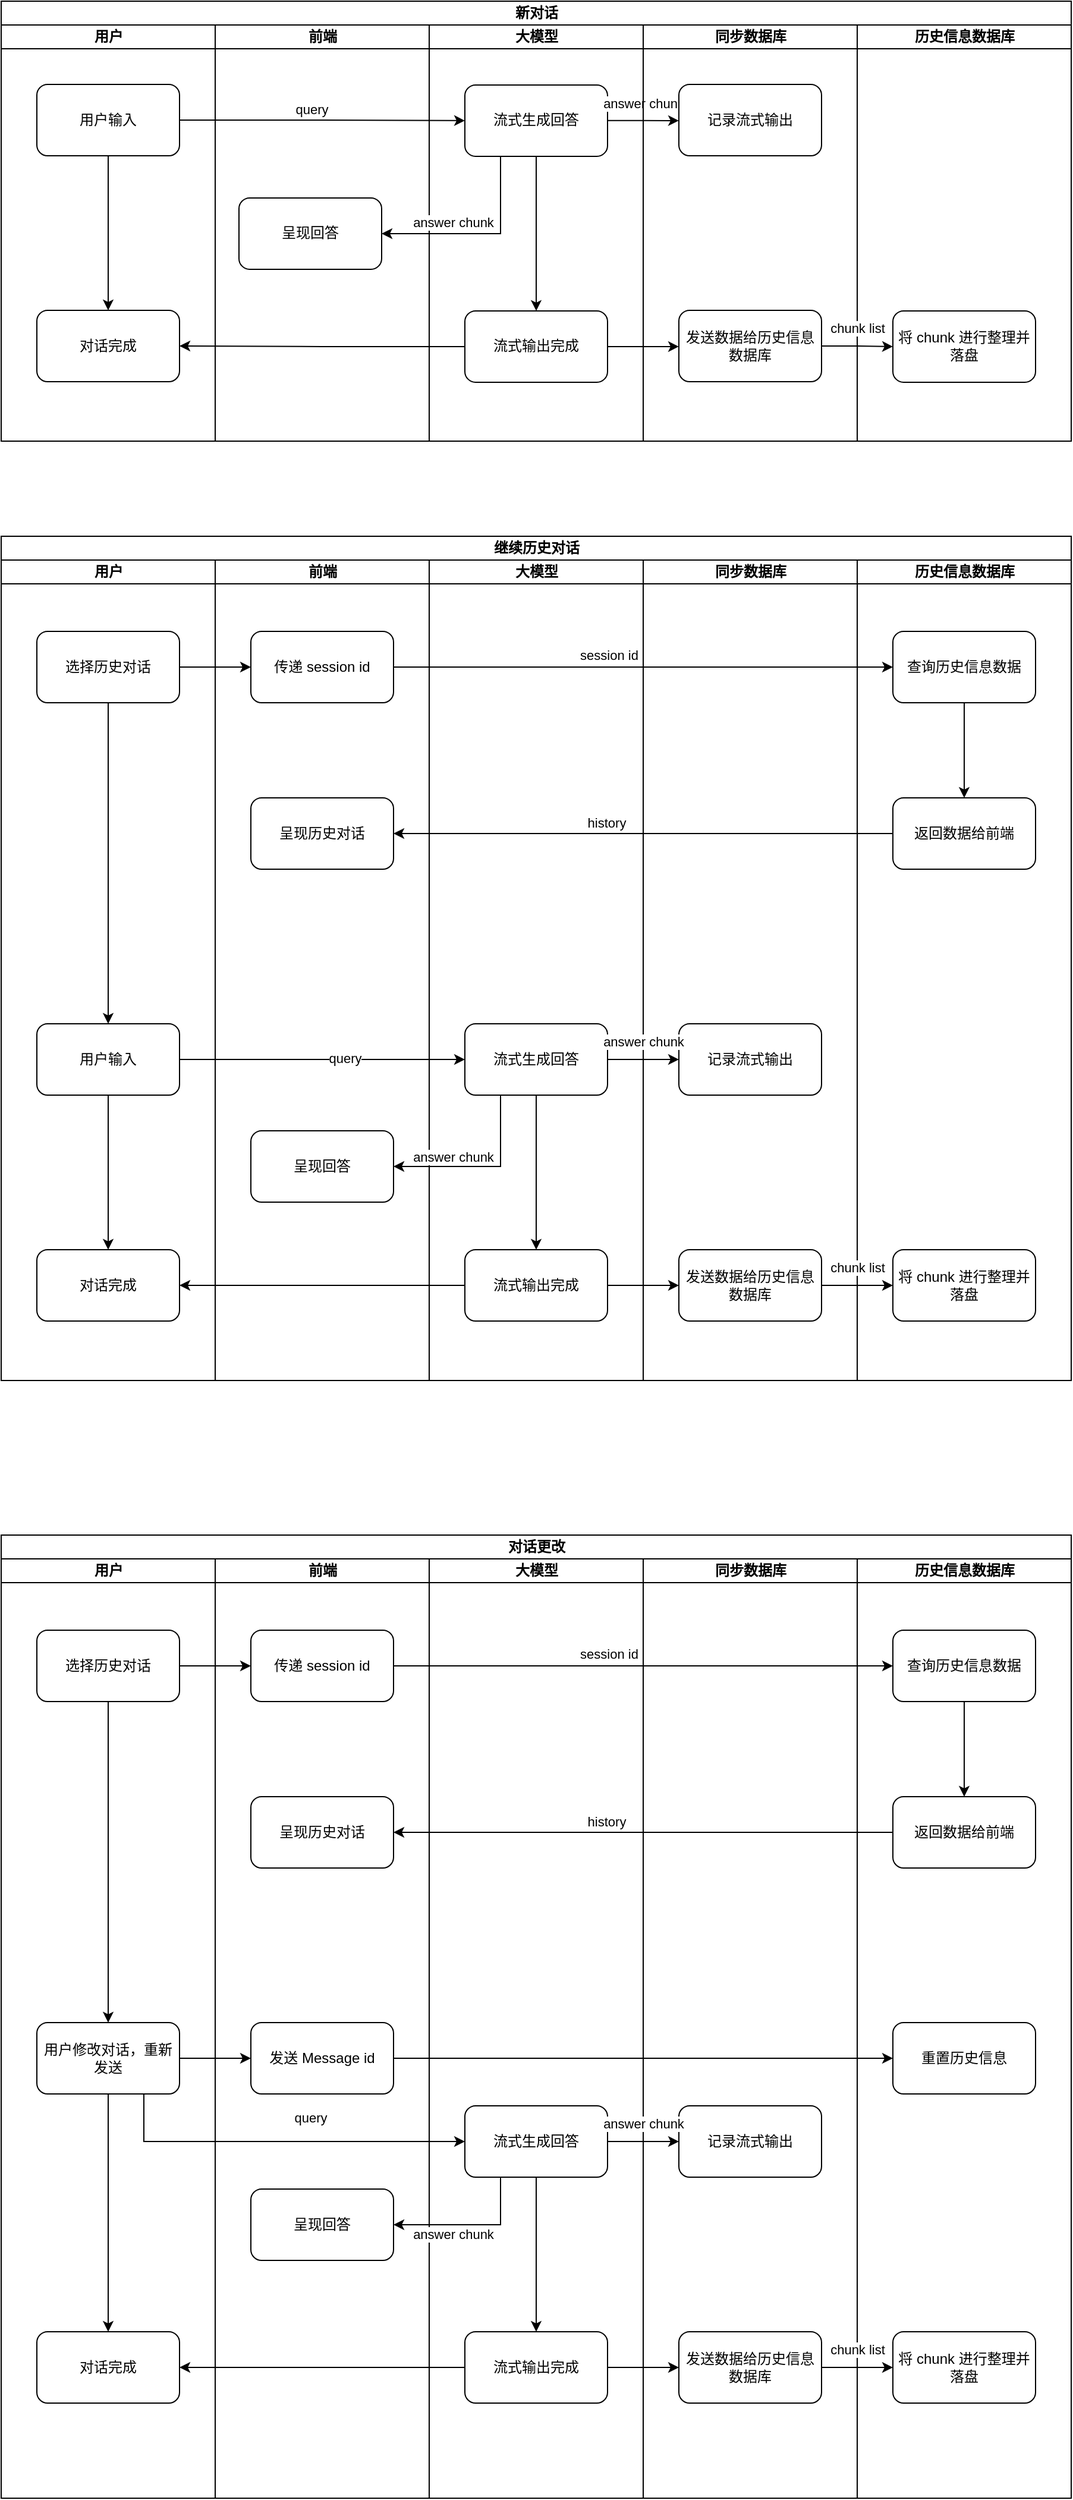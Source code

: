 <mxfile version="27.1.6">
  <diagram name="Page-1" id="74e2e168-ea6b-b213-b513-2b3c1d86103e">
    <mxGraphModel dx="1044" dy="727" grid="1" gridSize="10" guides="1" tooltips="1" connect="1" arrows="1" fold="1" page="1" pageScale="1" pageWidth="1100" pageHeight="850" background="none" math="0" shadow="0">
      <root>
        <mxCell id="0" />
        <mxCell id="1" parent="0" />
        <mxCell id="02RM_RIuxm8Lg2VoAUoX-32" value="继续历史对话" style="swimlane;childLayout=stackLayout;resizeParent=1;resizeParentMax=0;startSize=20;html=1;swimlaneFillColor=none;" vertex="1" parent="1">
          <mxGeometry x="80" y="530" width="900" height="710" as="geometry" />
        </mxCell>
        <mxCell id="02RM_RIuxm8Lg2VoAUoX-50" value="用户" style="swimlane;startSize=20;html=1;" vertex="1" parent="02RM_RIuxm8Lg2VoAUoX-32">
          <mxGeometry y="20" width="180" height="690" as="geometry" />
        </mxCell>
        <mxCell id="02RM_RIuxm8Lg2VoAUoX-51" value="" style="edgeStyle=orthogonalEdgeStyle;rounded=0;orthogonalLoop=1;jettySize=auto;html=1;" edge="1" parent="02RM_RIuxm8Lg2VoAUoX-50" source="02RM_RIuxm8Lg2VoAUoX-52" target="02RM_RIuxm8Lg2VoAUoX-53">
          <mxGeometry relative="1" as="geometry" />
        </mxCell>
        <mxCell id="02RM_RIuxm8Lg2VoAUoX-52" value="选择历史对话" style="rounded=1;whiteSpace=wrap;html=1;" vertex="1" parent="02RM_RIuxm8Lg2VoAUoX-50">
          <mxGeometry x="30.0" y="60" width="120" height="60" as="geometry" />
        </mxCell>
        <mxCell id="02RM_RIuxm8Lg2VoAUoX-74" style="edgeStyle=orthogonalEdgeStyle;rounded=0;orthogonalLoop=1;jettySize=auto;html=1;exitX=0.5;exitY=1;exitDx=0;exitDy=0;entryX=0.5;entryY=0;entryDx=0;entryDy=0;" edge="1" parent="02RM_RIuxm8Lg2VoAUoX-50" source="02RM_RIuxm8Lg2VoAUoX-53" target="02RM_RIuxm8Lg2VoAUoX-73">
          <mxGeometry relative="1" as="geometry" />
        </mxCell>
        <mxCell id="02RM_RIuxm8Lg2VoAUoX-53" value="用户输入" style="whiteSpace=wrap;html=1;rounded=1;" vertex="1" parent="02RM_RIuxm8Lg2VoAUoX-50">
          <mxGeometry x="30.0" y="390" width="120" height="60" as="geometry" />
        </mxCell>
        <mxCell id="02RM_RIuxm8Lg2VoAUoX-73" value="对话完成" style="rounded=1;whiteSpace=wrap;html=1;" vertex="1" parent="02RM_RIuxm8Lg2VoAUoX-50">
          <mxGeometry x="30" y="580" width="120" height="60" as="geometry" />
        </mxCell>
        <mxCell id="02RM_RIuxm8Lg2VoAUoX-55" value="前端" style="swimlane;startSize=20;html=1;" vertex="1" parent="02RM_RIuxm8Lg2VoAUoX-32">
          <mxGeometry x="180" y="20" width="180" height="690" as="geometry" />
        </mxCell>
        <mxCell id="02RM_RIuxm8Lg2VoAUoX-56" value="" style="edgeStyle=orthogonalEdgeStyle;rounded=0;orthogonalLoop=1;jettySize=auto;html=1;" edge="1" parent="02RM_RIuxm8Lg2VoAUoX-55" target="02RM_RIuxm8Lg2VoAUoX-58">
          <mxGeometry relative="1" as="geometry">
            <mxPoint x="90.0" y="400" as="sourcePoint" />
          </mxGeometry>
        </mxCell>
        <mxCell id="02RM_RIuxm8Lg2VoAUoX-59" value="传递 session id" style="whiteSpace=wrap;html=1;rounded=1;" vertex="1" parent="02RM_RIuxm8Lg2VoAUoX-55">
          <mxGeometry x="30.0" y="60" width="120" height="60" as="geometry" />
        </mxCell>
        <mxCell id="02RM_RIuxm8Lg2VoAUoX-66" value="呈现历史对话" style="rounded=1;whiteSpace=wrap;html=1;" vertex="1" parent="02RM_RIuxm8Lg2VoAUoX-55">
          <mxGeometry x="30" y="200" width="120" height="60" as="geometry" />
        </mxCell>
        <mxCell id="02RM_RIuxm8Lg2VoAUoX-70" value="呈现回答" style="rounded=1;whiteSpace=wrap;html=1;" vertex="1" parent="02RM_RIuxm8Lg2VoAUoX-55">
          <mxGeometry x="30" y="480" width="120" height="60" as="geometry" />
        </mxCell>
        <mxCell id="02RM_RIuxm8Lg2VoAUoX-33" value="大模型" style="swimlane;startSize=20;html=1;" vertex="1" parent="02RM_RIuxm8Lg2VoAUoX-32">
          <mxGeometry x="360" y="20" width="180" height="690" as="geometry" />
        </mxCell>
        <mxCell id="02RM_RIuxm8Lg2VoAUoX-34" value="" style="edgeStyle=orthogonalEdgeStyle;rounded=0;orthogonalLoop=1;jettySize=auto;html=1;" edge="1" parent="02RM_RIuxm8Lg2VoAUoX-33" source="02RM_RIuxm8Lg2VoAUoX-35" target="02RM_RIuxm8Lg2VoAUoX-36">
          <mxGeometry relative="1" as="geometry" />
        </mxCell>
        <mxCell id="02RM_RIuxm8Lg2VoAUoX-35" value="流式生成回答" style="rounded=1;whiteSpace=wrap;html=1;" vertex="1" parent="02RM_RIuxm8Lg2VoAUoX-33">
          <mxGeometry x="30" y="390" width="120" height="60" as="geometry" />
        </mxCell>
        <mxCell id="02RM_RIuxm8Lg2VoAUoX-72" style="edgeStyle=orthogonalEdgeStyle;rounded=0;orthogonalLoop=1;jettySize=auto;html=1;exitX=0;exitY=0.5;exitDx=0;exitDy=0;" edge="1" parent="02RM_RIuxm8Lg2VoAUoX-33" source="02RM_RIuxm8Lg2VoAUoX-36">
          <mxGeometry relative="1" as="geometry">
            <mxPoint x="-210" y="610" as="targetPoint" />
          </mxGeometry>
        </mxCell>
        <mxCell id="02RM_RIuxm8Lg2VoAUoX-36" value="流式输出完成" style="whiteSpace=wrap;html=1;rounded=1;" vertex="1" parent="02RM_RIuxm8Lg2VoAUoX-33">
          <mxGeometry x="30" y="580" width="120" height="60" as="geometry" />
        </mxCell>
        <mxCell id="02RM_RIuxm8Lg2VoAUoX-37" value="同步数据库" style="swimlane;startSize=20;html=1;strokeColor=default;align=center;verticalAlign=middle;fontFamily=Helvetica;fontSize=12;fontColor=default;fontStyle=1;fillColor=default;" vertex="1" parent="02RM_RIuxm8Lg2VoAUoX-32">
          <mxGeometry x="540" y="20" width="180" height="690" as="geometry" />
        </mxCell>
        <mxCell id="02RM_RIuxm8Lg2VoAUoX-38" value="&lt;span style=&quot;font-weight: 400;&quot;&gt;记录流式输出&lt;/span&gt;" style="whiteSpace=wrap;html=1;rounded=1;strokeColor=default;align=center;verticalAlign=middle;fontFamily=Helvetica;fontSize=12;fontColor=default;fontStyle=1;fillColor=default;" vertex="1" parent="02RM_RIuxm8Lg2VoAUoX-37">
          <mxGeometry x="30" y="390" width="120" height="60" as="geometry" />
        </mxCell>
        <mxCell id="02RM_RIuxm8Lg2VoAUoX-39" value="发送数据给历史信息数据库" style="whiteSpace=wrap;html=1;rounded=1;" vertex="1" parent="02RM_RIuxm8Lg2VoAUoX-37">
          <mxGeometry x="30.0" y="580" width="120" height="60" as="geometry" />
        </mxCell>
        <mxCell id="02RM_RIuxm8Lg2VoAUoX-40" value="历史信息数据库" style="swimlane;startSize=20;html=1;strokeColor=default;align=center;verticalAlign=middle;fontFamily=Helvetica;fontSize=12;fontColor=default;fontStyle=1;fillColor=default;" vertex="1" parent="02RM_RIuxm8Lg2VoAUoX-32">
          <mxGeometry x="720" y="20" width="180" height="690" as="geometry" />
        </mxCell>
        <mxCell id="02RM_RIuxm8Lg2VoAUoX-41" value="将 chunk 进行整理并落盘" style="whiteSpace=wrap;html=1;rounded=1;" vertex="1" parent="02RM_RIuxm8Lg2VoAUoX-40">
          <mxGeometry x="30.0" y="580" width="120" height="60" as="geometry" />
        </mxCell>
        <mxCell id="02RM_RIuxm8Lg2VoAUoX-64" value="" style="edgeStyle=orthogonalEdgeStyle;rounded=0;orthogonalLoop=1;jettySize=auto;html=1;" edge="1" parent="02RM_RIuxm8Lg2VoAUoX-40" source="02RM_RIuxm8Lg2VoAUoX-61" target="02RM_RIuxm8Lg2VoAUoX-63">
          <mxGeometry relative="1" as="geometry" />
        </mxCell>
        <mxCell id="02RM_RIuxm8Lg2VoAUoX-61" value="查询历史信息数据" style="whiteSpace=wrap;html=1;rounded=1;" vertex="1" parent="02RM_RIuxm8Lg2VoAUoX-40">
          <mxGeometry x="30" y="60" width="120" height="60" as="geometry" />
        </mxCell>
        <mxCell id="02RM_RIuxm8Lg2VoAUoX-65" style="edgeStyle=orthogonalEdgeStyle;rounded=0;orthogonalLoop=1;jettySize=auto;html=1;" edge="1" parent="02RM_RIuxm8Lg2VoAUoX-40" source="02RM_RIuxm8Lg2VoAUoX-63">
          <mxGeometry relative="1" as="geometry">
            <mxPoint x="-390" y="230" as="targetPoint" />
          </mxGeometry>
        </mxCell>
        <mxCell id="02RM_RIuxm8Lg2VoAUoX-113" value="history" style="edgeLabel;html=1;align=center;verticalAlign=middle;resizable=0;points=[];" vertex="1" connectable="0" parent="02RM_RIuxm8Lg2VoAUoX-65">
          <mxGeometry x="0.15" y="-3" relative="1" as="geometry">
            <mxPoint y="-7" as="offset" />
          </mxGeometry>
        </mxCell>
        <mxCell id="02RM_RIuxm8Lg2VoAUoX-63" value="返回数据给前端" style="whiteSpace=wrap;html=1;rounded=1;" vertex="1" parent="02RM_RIuxm8Lg2VoAUoX-40">
          <mxGeometry x="30" y="200" width="120" height="60" as="geometry" />
        </mxCell>
        <mxCell id="02RM_RIuxm8Lg2VoAUoX-42" value="" style="edgeStyle=orthogonalEdgeStyle;rounded=0;orthogonalLoop=1;jettySize=auto;html=1;" edge="1" parent="02RM_RIuxm8Lg2VoAUoX-32" source="02RM_RIuxm8Lg2VoAUoX-35" target="02RM_RIuxm8Lg2VoAUoX-38">
          <mxGeometry relative="1" as="geometry" />
        </mxCell>
        <mxCell id="02RM_RIuxm8Lg2VoAUoX-43" value="answer chunk" style="edgeLabel;html=1;align=center;verticalAlign=middle;resizable=0;points=[];" vertex="1" connectable="0" parent="02RM_RIuxm8Lg2VoAUoX-42">
          <mxGeometry x="-0.233" y="-2" relative="1" as="geometry">
            <mxPoint x="7" y="-17" as="offset" />
          </mxGeometry>
        </mxCell>
        <mxCell id="02RM_RIuxm8Lg2VoAUoX-44" value="" style="edgeStyle=orthogonalEdgeStyle;rounded=0;orthogonalLoop=1;jettySize=auto;html=1;" edge="1" parent="02RM_RIuxm8Lg2VoAUoX-32" source="02RM_RIuxm8Lg2VoAUoX-36" target="02RM_RIuxm8Lg2VoAUoX-39">
          <mxGeometry relative="1" as="geometry" />
        </mxCell>
        <mxCell id="02RM_RIuxm8Lg2VoAUoX-45" value="" style="edgeStyle=orthogonalEdgeStyle;rounded=0;orthogonalLoop=1;jettySize=auto;html=1;" edge="1" parent="02RM_RIuxm8Lg2VoAUoX-32" source="02RM_RIuxm8Lg2VoAUoX-39" target="02RM_RIuxm8Lg2VoAUoX-41">
          <mxGeometry relative="1" as="geometry" />
        </mxCell>
        <mxCell id="02RM_RIuxm8Lg2VoAUoX-46" value="chunk list" style="edgeLabel;html=1;align=center;verticalAlign=middle;resizable=0;points=[];" vertex="1" connectable="0" parent="02RM_RIuxm8Lg2VoAUoX-45">
          <mxGeometry x="-0.4" relative="1" as="geometry">
            <mxPoint x="12" y="-15" as="offset" />
          </mxGeometry>
        </mxCell>
        <mxCell id="02RM_RIuxm8Lg2VoAUoX-60" value="" style="edgeStyle=orthogonalEdgeStyle;rounded=0;orthogonalLoop=1;jettySize=auto;html=1;" edge="1" parent="02RM_RIuxm8Lg2VoAUoX-32" source="02RM_RIuxm8Lg2VoAUoX-52" target="02RM_RIuxm8Lg2VoAUoX-59">
          <mxGeometry relative="1" as="geometry" />
        </mxCell>
        <mxCell id="02RM_RIuxm8Lg2VoAUoX-62" value="" style="edgeStyle=orthogonalEdgeStyle;rounded=0;orthogonalLoop=1;jettySize=auto;html=1;" edge="1" parent="02RM_RIuxm8Lg2VoAUoX-32" source="02RM_RIuxm8Lg2VoAUoX-59" target="02RM_RIuxm8Lg2VoAUoX-61">
          <mxGeometry relative="1" as="geometry" />
        </mxCell>
        <mxCell id="02RM_RIuxm8Lg2VoAUoX-112" value="session id" style="edgeLabel;html=1;align=center;verticalAlign=middle;resizable=0;points=[];" vertex="1" connectable="0" parent="02RM_RIuxm8Lg2VoAUoX-62">
          <mxGeometry x="0.073" y="-3" relative="1" as="geometry">
            <mxPoint x="-45" y="-13" as="offset" />
          </mxGeometry>
        </mxCell>
        <mxCell id="02RM_RIuxm8Lg2VoAUoX-67" style="edgeStyle=orthogonalEdgeStyle;rounded=0;orthogonalLoop=1;jettySize=auto;html=1;exitX=1;exitY=0.5;exitDx=0;exitDy=0;entryX=0;entryY=0.5;entryDx=0;entryDy=0;" edge="1" parent="02RM_RIuxm8Lg2VoAUoX-32" source="02RM_RIuxm8Lg2VoAUoX-53" target="02RM_RIuxm8Lg2VoAUoX-35">
          <mxGeometry relative="1" as="geometry" />
        </mxCell>
        <mxCell id="02RM_RIuxm8Lg2VoAUoX-68" value="query" style="edgeLabel;html=1;align=center;verticalAlign=middle;resizable=0;points=[];" vertex="1" connectable="0" parent="02RM_RIuxm8Lg2VoAUoX-67">
          <mxGeometry x="0.154" y="1" relative="1" as="geometry">
            <mxPoint as="offset" />
          </mxGeometry>
        </mxCell>
        <mxCell id="02RM_RIuxm8Lg2VoAUoX-69" style="edgeStyle=orthogonalEdgeStyle;rounded=0;orthogonalLoop=1;jettySize=auto;html=1;exitX=0.25;exitY=1;exitDx=0;exitDy=0;entryX=1;entryY=0.5;entryDx=0;entryDy=0;" edge="1" parent="02RM_RIuxm8Lg2VoAUoX-32" source="02RM_RIuxm8Lg2VoAUoX-35" target="02RM_RIuxm8Lg2VoAUoX-70">
          <mxGeometry relative="1" as="geometry">
            <mxPoint x="260" y="510" as="targetPoint" />
          </mxGeometry>
        </mxCell>
        <mxCell id="02RM_RIuxm8Lg2VoAUoX-71" value="answer chunk" style="edgeLabel;html=1;align=center;verticalAlign=middle;resizable=0;points=[];" vertex="1" connectable="0" parent="02RM_RIuxm8Lg2VoAUoX-69">
          <mxGeometry x="-0.586" relative="1" as="geometry">
            <mxPoint x="-40" y="21" as="offset" />
          </mxGeometry>
        </mxCell>
        <mxCell id="02RM_RIuxm8Lg2VoAUoX-75" value="新对话" style="swimlane;childLayout=stackLayout;resizeParent=1;resizeParentMax=0;startSize=20;html=1;swimlaneFillColor=none;" vertex="1" parent="1">
          <mxGeometry x="80" y="80" width="900" height="370" as="geometry" />
        </mxCell>
        <mxCell id="02RM_RIuxm8Lg2VoAUoX-76" value="用户" style="swimlane;startSize=20;html=1;" vertex="1" parent="02RM_RIuxm8Lg2VoAUoX-75">
          <mxGeometry y="20" width="180" height="350" as="geometry" />
        </mxCell>
        <mxCell id="02RM_RIuxm8Lg2VoAUoX-79" style="edgeStyle=orthogonalEdgeStyle;rounded=0;orthogonalLoop=1;jettySize=auto;html=1;exitX=0.5;exitY=1;exitDx=0;exitDy=0;entryX=0.5;entryY=0;entryDx=0;entryDy=0;" edge="1" parent="02RM_RIuxm8Lg2VoAUoX-76" source="02RM_RIuxm8Lg2VoAUoX-80" target="02RM_RIuxm8Lg2VoAUoX-81">
          <mxGeometry relative="1" as="geometry" />
        </mxCell>
        <mxCell id="02RM_RIuxm8Lg2VoAUoX-80" value="用户输入" style="whiteSpace=wrap;html=1;rounded=1;" vertex="1" parent="02RM_RIuxm8Lg2VoAUoX-76">
          <mxGeometry x="30.0" y="50" width="120" height="60" as="geometry" />
        </mxCell>
        <mxCell id="02RM_RIuxm8Lg2VoAUoX-81" value="对话完成" style="rounded=1;whiteSpace=wrap;html=1;" vertex="1" parent="02RM_RIuxm8Lg2VoAUoX-76">
          <mxGeometry x="30" y="240" width="120" height="60" as="geometry" />
        </mxCell>
        <mxCell id="02RM_RIuxm8Lg2VoAUoX-82" value="前端" style="swimlane;startSize=20;html=1;" vertex="1" parent="02RM_RIuxm8Lg2VoAUoX-75">
          <mxGeometry x="180" y="20" width="180" height="350" as="geometry" />
        </mxCell>
        <mxCell id="02RM_RIuxm8Lg2VoAUoX-83" value="" style="edgeStyle=orthogonalEdgeStyle;rounded=0;orthogonalLoop=1;jettySize=auto;html=1;" edge="1" parent="02RM_RIuxm8Lg2VoAUoX-82">
          <mxGeometry relative="1" as="geometry">
            <mxPoint x="90.0" y="400" as="sourcePoint" />
          </mxGeometry>
        </mxCell>
        <mxCell id="02RM_RIuxm8Lg2VoAUoX-86" value="呈现回答" style="rounded=1;whiteSpace=wrap;html=1;" vertex="1" parent="02RM_RIuxm8Lg2VoAUoX-82">
          <mxGeometry x="20" y="145.45" width="120" height="60" as="geometry" />
        </mxCell>
        <mxCell id="02RM_RIuxm8Lg2VoAUoX-87" value="大模型" style="swimlane;startSize=20;html=1;" vertex="1" parent="02RM_RIuxm8Lg2VoAUoX-75">
          <mxGeometry x="360" y="20" width="180" height="350" as="geometry" />
        </mxCell>
        <mxCell id="02RM_RIuxm8Lg2VoAUoX-88" value="" style="edgeStyle=orthogonalEdgeStyle;rounded=0;orthogonalLoop=1;jettySize=auto;html=1;" edge="1" parent="02RM_RIuxm8Lg2VoAUoX-87" source="02RM_RIuxm8Lg2VoAUoX-89" target="02RM_RIuxm8Lg2VoAUoX-91">
          <mxGeometry relative="1" as="geometry" />
        </mxCell>
        <mxCell id="02RM_RIuxm8Lg2VoAUoX-89" value="流式生成回答" style="rounded=1;whiteSpace=wrap;html=1;" vertex="1" parent="02RM_RIuxm8Lg2VoAUoX-87">
          <mxGeometry x="30" y="50.45" width="120" height="60" as="geometry" />
        </mxCell>
        <mxCell id="02RM_RIuxm8Lg2VoAUoX-91" value="流式输出完成" style="whiteSpace=wrap;html=1;rounded=1;" vertex="1" parent="02RM_RIuxm8Lg2VoAUoX-87">
          <mxGeometry x="30" y="240.45" width="120" height="60" as="geometry" />
        </mxCell>
        <mxCell id="02RM_RIuxm8Lg2VoAUoX-101" value="" style="edgeStyle=orthogonalEdgeStyle;rounded=0;orthogonalLoop=1;jettySize=auto;html=1;" edge="1" parent="02RM_RIuxm8Lg2VoAUoX-87" source="02RM_RIuxm8Lg2VoAUoX-89">
          <mxGeometry relative="1" as="geometry">
            <mxPoint x="210" y="80.45" as="targetPoint" />
          </mxGeometry>
        </mxCell>
        <mxCell id="02RM_RIuxm8Lg2VoAUoX-102" value="answer chunk" style="edgeLabel;html=1;align=center;verticalAlign=middle;resizable=0;points=[];" vertex="1" connectable="0" parent="02RM_RIuxm8Lg2VoAUoX-101">
          <mxGeometry x="-0.233" y="-2" relative="1" as="geometry">
            <mxPoint x="7" y="-17" as="offset" />
          </mxGeometry>
        </mxCell>
        <mxCell id="02RM_RIuxm8Lg2VoAUoX-103" value="" style="edgeStyle=orthogonalEdgeStyle;rounded=0;orthogonalLoop=1;jettySize=auto;html=1;" edge="1" parent="02RM_RIuxm8Lg2VoAUoX-87" source="02RM_RIuxm8Lg2VoAUoX-91">
          <mxGeometry relative="1" as="geometry">
            <mxPoint x="210.0" y="270.45" as="targetPoint" />
          </mxGeometry>
        </mxCell>
        <mxCell id="02RM_RIuxm8Lg2VoAUoX-92" value="同步数据库" style="swimlane;startSize=20;html=1;strokeColor=default;align=center;verticalAlign=middle;fontFamily=Helvetica;fontSize=12;fontColor=default;fontStyle=1;fillColor=default;" vertex="1" parent="02RM_RIuxm8Lg2VoAUoX-75">
          <mxGeometry x="540" y="20" width="180" height="350" as="geometry" />
        </mxCell>
        <mxCell id="02RM_RIuxm8Lg2VoAUoX-93" value="&lt;span style=&quot;font-weight: 400;&quot;&gt;记录流式输出&lt;/span&gt;" style="whiteSpace=wrap;html=1;rounded=1;strokeColor=default;align=center;verticalAlign=middle;fontFamily=Helvetica;fontSize=12;fontColor=default;fontStyle=1;fillColor=default;" vertex="1" parent="02RM_RIuxm8Lg2VoAUoX-92">
          <mxGeometry x="30" y="50" width="120" height="60" as="geometry" />
        </mxCell>
        <mxCell id="02RM_RIuxm8Lg2VoAUoX-94" value="发送数据给历史信息数据库" style="whiteSpace=wrap;html=1;rounded=1;" vertex="1" parent="02RM_RIuxm8Lg2VoAUoX-92">
          <mxGeometry x="30.0" y="240" width="120" height="60" as="geometry" />
        </mxCell>
        <mxCell id="02RM_RIuxm8Lg2VoAUoX-95" value="历史信息数据库" style="swimlane;startSize=20;html=1;strokeColor=default;align=center;verticalAlign=middle;fontFamily=Helvetica;fontSize=12;fontColor=default;fontStyle=1;fillColor=default;" vertex="1" parent="02RM_RIuxm8Lg2VoAUoX-75">
          <mxGeometry x="720" y="20" width="180" height="350" as="geometry" />
        </mxCell>
        <mxCell id="02RM_RIuxm8Lg2VoAUoX-96" value="将 chunk 进行整理并落盘" style="whiteSpace=wrap;html=1;rounded=1;" vertex="1" parent="02RM_RIuxm8Lg2VoAUoX-95">
          <mxGeometry x="30.0" y="240.45" width="120" height="60" as="geometry" />
        </mxCell>
        <mxCell id="02RM_RIuxm8Lg2VoAUoX-104" value="" style="edgeStyle=orthogonalEdgeStyle;rounded=0;orthogonalLoop=1;jettySize=auto;html=1;" edge="1" parent="02RM_RIuxm8Lg2VoAUoX-75" source="02RM_RIuxm8Lg2VoAUoX-94" target="02RM_RIuxm8Lg2VoAUoX-96">
          <mxGeometry relative="1" as="geometry" />
        </mxCell>
        <mxCell id="02RM_RIuxm8Lg2VoAUoX-105" value="chunk list" style="edgeLabel;html=1;align=center;verticalAlign=middle;resizable=0;points=[];" vertex="1" connectable="0" parent="02RM_RIuxm8Lg2VoAUoX-104">
          <mxGeometry x="-0.4" relative="1" as="geometry">
            <mxPoint x="12" y="-15" as="offset" />
          </mxGeometry>
        </mxCell>
        <mxCell id="02RM_RIuxm8Lg2VoAUoX-108" style="edgeStyle=orthogonalEdgeStyle;rounded=0;orthogonalLoop=1;jettySize=auto;html=1;exitX=1;exitY=0.5;exitDx=0;exitDy=0;entryX=0;entryY=0.5;entryDx=0;entryDy=0;" edge="1" parent="02RM_RIuxm8Lg2VoAUoX-75" source="02RM_RIuxm8Lg2VoAUoX-80" target="02RM_RIuxm8Lg2VoAUoX-89">
          <mxGeometry relative="1" as="geometry" />
        </mxCell>
        <mxCell id="02RM_RIuxm8Lg2VoAUoX-109" value="query" style="edgeLabel;html=1;align=center;verticalAlign=middle;resizable=0;points=[];" vertex="1" connectable="0" parent="02RM_RIuxm8Lg2VoAUoX-108">
          <mxGeometry x="0.154" y="1" relative="1" as="geometry">
            <mxPoint x="-28" y="-9" as="offset" />
          </mxGeometry>
        </mxCell>
        <mxCell id="02RM_RIuxm8Lg2VoAUoX-110" style="edgeStyle=orthogonalEdgeStyle;rounded=0;orthogonalLoop=1;jettySize=auto;html=1;exitX=0.25;exitY=1;exitDx=0;exitDy=0;entryX=1;entryY=0.5;entryDx=0;entryDy=0;" edge="1" parent="02RM_RIuxm8Lg2VoAUoX-75" source="02RM_RIuxm8Lg2VoAUoX-89" target="02RM_RIuxm8Lg2VoAUoX-86">
          <mxGeometry relative="1" as="geometry">
            <mxPoint x="260" y="510" as="targetPoint" />
          </mxGeometry>
        </mxCell>
        <mxCell id="02RM_RIuxm8Lg2VoAUoX-111" value="answer chunk" style="edgeLabel;html=1;align=center;verticalAlign=middle;resizable=0;points=[];" vertex="1" connectable="0" parent="02RM_RIuxm8Lg2VoAUoX-110">
          <mxGeometry x="-0.586" relative="1" as="geometry">
            <mxPoint x="-40" y="21" as="offset" />
          </mxGeometry>
        </mxCell>
        <mxCell id="02RM_RIuxm8Lg2VoAUoX-90" style="edgeStyle=orthogonalEdgeStyle;rounded=0;orthogonalLoop=1;jettySize=auto;html=1;exitX=0;exitY=0.5;exitDx=0;exitDy=0;entryX=1;entryY=0.5;entryDx=0;entryDy=0;" edge="1" parent="02RM_RIuxm8Lg2VoAUoX-75" source="02RM_RIuxm8Lg2VoAUoX-91" target="02RM_RIuxm8Lg2VoAUoX-81">
          <mxGeometry relative="1" as="geometry">
            <mxPoint x="150" y="630" as="targetPoint" />
          </mxGeometry>
        </mxCell>
        <mxCell id="02RM_RIuxm8Lg2VoAUoX-114" value="对话更改" style="swimlane;childLayout=stackLayout;resizeParent=1;resizeParentMax=0;startSize=20;html=1;swimlaneFillColor=none;" vertex="1" parent="1">
          <mxGeometry x="80" y="1370" width="900" height="810" as="geometry" />
        </mxCell>
        <mxCell id="02RM_RIuxm8Lg2VoAUoX-115" value="用户" style="swimlane;startSize=20;html=1;" vertex="1" parent="02RM_RIuxm8Lg2VoAUoX-114">
          <mxGeometry y="20" width="180" height="790" as="geometry" />
        </mxCell>
        <mxCell id="02RM_RIuxm8Lg2VoAUoX-116" value="" style="edgeStyle=orthogonalEdgeStyle;rounded=0;orthogonalLoop=1;jettySize=auto;html=1;" edge="1" parent="02RM_RIuxm8Lg2VoAUoX-115" source="02RM_RIuxm8Lg2VoAUoX-117" target="02RM_RIuxm8Lg2VoAUoX-119">
          <mxGeometry relative="1" as="geometry" />
        </mxCell>
        <mxCell id="02RM_RIuxm8Lg2VoAUoX-117" value="选择历史对话" style="rounded=1;whiteSpace=wrap;html=1;" vertex="1" parent="02RM_RIuxm8Lg2VoAUoX-115">
          <mxGeometry x="30.0" y="60" width="120" height="60" as="geometry" />
        </mxCell>
        <mxCell id="02RM_RIuxm8Lg2VoAUoX-118" style="edgeStyle=orthogonalEdgeStyle;rounded=0;orthogonalLoop=1;jettySize=auto;html=1;exitX=0.5;exitY=1;exitDx=0;exitDy=0;entryX=0.5;entryY=0;entryDx=0;entryDy=0;" edge="1" parent="02RM_RIuxm8Lg2VoAUoX-115" source="02RM_RIuxm8Lg2VoAUoX-119" target="02RM_RIuxm8Lg2VoAUoX-120">
          <mxGeometry relative="1" as="geometry" />
        </mxCell>
        <mxCell id="02RM_RIuxm8Lg2VoAUoX-119" value="用户修改对话，重新发送" style="whiteSpace=wrap;html=1;rounded=1;" vertex="1" parent="02RM_RIuxm8Lg2VoAUoX-115">
          <mxGeometry x="30.0" y="390" width="120" height="60" as="geometry" />
        </mxCell>
        <mxCell id="02RM_RIuxm8Lg2VoAUoX-120" value="对话完成" style="rounded=1;whiteSpace=wrap;html=1;" vertex="1" parent="02RM_RIuxm8Lg2VoAUoX-115">
          <mxGeometry x="30" y="650" width="120" height="60" as="geometry" />
        </mxCell>
        <mxCell id="02RM_RIuxm8Lg2VoAUoX-121" value="前端" style="swimlane;startSize=20;html=1;" vertex="1" parent="02RM_RIuxm8Lg2VoAUoX-114">
          <mxGeometry x="180" y="20" width="180" height="790" as="geometry" />
        </mxCell>
        <mxCell id="02RM_RIuxm8Lg2VoAUoX-122" value="" style="edgeStyle=orthogonalEdgeStyle;rounded=0;orthogonalLoop=1;jettySize=auto;html=1;" edge="1" parent="02RM_RIuxm8Lg2VoAUoX-121">
          <mxGeometry relative="1" as="geometry">
            <mxPoint x="90.0" y="400" as="sourcePoint" />
          </mxGeometry>
        </mxCell>
        <mxCell id="02RM_RIuxm8Lg2VoAUoX-123" value="传递 session id" style="whiteSpace=wrap;html=1;rounded=1;" vertex="1" parent="02RM_RIuxm8Lg2VoAUoX-121">
          <mxGeometry x="30.0" y="60" width="120" height="60" as="geometry" />
        </mxCell>
        <mxCell id="02RM_RIuxm8Lg2VoAUoX-124" value="呈现历史对话" style="rounded=1;whiteSpace=wrap;html=1;" vertex="1" parent="02RM_RIuxm8Lg2VoAUoX-121">
          <mxGeometry x="30" y="200" width="120" height="60" as="geometry" />
        </mxCell>
        <mxCell id="02RM_RIuxm8Lg2VoAUoX-125" value="呈现回答" style="rounded=1;whiteSpace=wrap;html=1;" vertex="1" parent="02RM_RIuxm8Lg2VoAUoX-121">
          <mxGeometry x="30" y="530" width="120" height="60" as="geometry" />
        </mxCell>
        <mxCell id="02RM_RIuxm8Lg2VoAUoX-155" value="发送 Message id" style="rounded=1;whiteSpace=wrap;html=1;" vertex="1" parent="02RM_RIuxm8Lg2VoAUoX-121">
          <mxGeometry x="30" y="390" width="120" height="60" as="geometry" />
        </mxCell>
        <mxCell id="02RM_RIuxm8Lg2VoAUoX-126" value="大模型" style="swimlane;startSize=20;html=1;" vertex="1" parent="02RM_RIuxm8Lg2VoAUoX-114">
          <mxGeometry x="360" y="20" width="180" height="790" as="geometry" />
        </mxCell>
        <mxCell id="02RM_RIuxm8Lg2VoAUoX-127" value="" style="edgeStyle=orthogonalEdgeStyle;rounded=0;orthogonalLoop=1;jettySize=auto;html=1;" edge="1" parent="02RM_RIuxm8Lg2VoAUoX-126" source="02RM_RIuxm8Lg2VoAUoX-128" target="02RM_RIuxm8Lg2VoAUoX-130">
          <mxGeometry relative="1" as="geometry" />
        </mxCell>
        <mxCell id="02RM_RIuxm8Lg2VoAUoX-128" value="流式生成回答" style="rounded=1;whiteSpace=wrap;html=1;" vertex="1" parent="02RM_RIuxm8Lg2VoAUoX-126">
          <mxGeometry x="30" y="460" width="120" height="60" as="geometry" />
        </mxCell>
        <mxCell id="02RM_RIuxm8Lg2VoAUoX-130" value="流式输出完成" style="whiteSpace=wrap;html=1;rounded=1;" vertex="1" parent="02RM_RIuxm8Lg2VoAUoX-126">
          <mxGeometry x="30" y="650" width="120" height="60" as="geometry" />
        </mxCell>
        <mxCell id="02RM_RIuxm8Lg2VoAUoX-131" value="同步数据库" style="swimlane;startSize=20;html=1;strokeColor=default;align=center;verticalAlign=middle;fontFamily=Helvetica;fontSize=12;fontColor=default;fontStyle=1;fillColor=default;" vertex="1" parent="02RM_RIuxm8Lg2VoAUoX-114">
          <mxGeometry x="540" y="20" width="180" height="790" as="geometry" />
        </mxCell>
        <mxCell id="02RM_RIuxm8Lg2VoAUoX-132" value="&lt;span style=&quot;font-weight: 400;&quot;&gt;记录流式输出&lt;/span&gt;" style="whiteSpace=wrap;html=1;rounded=1;strokeColor=default;align=center;verticalAlign=middle;fontFamily=Helvetica;fontSize=12;fontColor=default;fontStyle=1;fillColor=default;" vertex="1" parent="02RM_RIuxm8Lg2VoAUoX-131">
          <mxGeometry x="30" y="460" width="120" height="60" as="geometry" />
        </mxCell>
        <mxCell id="02RM_RIuxm8Lg2VoAUoX-133" value="发送数据给历史信息数据库" style="whiteSpace=wrap;html=1;rounded=1;" vertex="1" parent="02RM_RIuxm8Lg2VoAUoX-131">
          <mxGeometry x="30.0" y="650" width="120" height="60" as="geometry" />
        </mxCell>
        <mxCell id="02RM_RIuxm8Lg2VoAUoX-134" value="历史信息数据库" style="swimlane;startSize=20;html=1;strokeColor=default;align=center;verticalAlign=middle;fontFamily=Helvetica;fontSize=12;fontColor=default;fontStyle=1;fillColor=default;" vertex="1" parent="02RM_RIuxm8Lg2VoAUoX-114">
          <mxGeometry x="720" y="20" width="180" height="790" as="geometry" />
        </mxCell>
        <mxCell id="02RM_RIuxm8Lg2VoAUoX-135" value="将 chunk 进行整理并落盘" style="whiteSpace=wrap;html=1;rounded=1;" vertex="1" parent="02RM_RIuxm8Lg2VoAUoX-134">
          <mxGeometry x="30.0" y="650" width="120" height="60" as="geometry" />
        </mxCell>
        <mxCell id="02RM_RIuxm8Lg2VoAUoX-136" value="" style="edgeStyle=orthogonalEdgeStyle;rounded=0;orthogonalLoop=1;jettySize=auto;html=1;" edge="1" parent="02RM_RIuxm8Lg2VoAUoX-134" source="02RM_RIuxm8Lg2VoAUoX-137" target="02RM_RIuxm8Lg2VoAUoX-140">
          <mxGeometry relative="1" as="geometry" />
        </mxCell>
        <mxCell id="02RM_RIuxm8Lg2VoAUoX-137" value="查询历史信息数据" style="whiteSpace=wrap;html=1;rounded=1;" vertex="1" parent="02RM_RIuxm8Lg2VoAUoX-134">
          <mxGeometry x="30" y="60" width="120" height="60" as="geometry" />
        </mxCell>
        <mxCell id="02RM_RIuxm8Lg2VoAUoX-138" style="edgeStyle=orthogonalEdgeStyle;rounded=0;orthogonalLoop=1;jettySize=auto;html=1;" edge="1" parent="02RM_RIuxm8Lg2VoAUoX-134" source="02RM_RIuxm8Lg2VoAUoX-140">
          <mxGeometry relative="1" as="geometry">
            <mxPoint x="-390" y="230" as="targetPoint" />
          </mxGeometry>
        </mxCell>
        <mxCell id="02RM_RIuxm8Lg2VoAUoX-139" value="history" style="edgeLabel;html=1;align=center;verticalAlign=middle;resizable=0;points=[];" vertex="1" connectable="0" parent="02RM_RIuxm8Lg2VoAUoX-138">
          <mxGeometry x="0.15" y="-3" relative="1" as="geometry">
            <mxPoint y="-7" as="offset" />
          </mxGeometry>
        </mxCell>
        <mxCell id="02RM_RIuxm8Lg2VoAUoX-140" value="返回数据给前端" style="whiteSpace=wrap;html=1;rounded=1;" vertex="1" parent="02RM_RIuxm8Lg2VoAUoX-134">
          <mxGeometry x="30" y="200" width="120" height="60" as="geometry" />
        </mxCell>
        <mxCell id="02RM_RIuxm8Lg2VoAUoX-154" value="重置历史信息" style="rounded=1;whiteSpace=wrap;html=1;" vertex="1" parent="02RM_RIuxm8Lg2VoAUoX-134">
          <mxGeometry x="30" y="390" width="120" height="60" as="geometry" />
        </mxCell>
        <mxCell id="02RM_RIuxm8Lg2VoAUoX-141" value="" style="edgeStyle=orthogonalEdgeStyle;rounded=0;orthogonalLoop=1;jettySize=auto;html=1;" edge="1" parent="02RM_RIuxm8Lg2VoAUoX-114" source="02RM_RIuxm8Lg2VoAUoX-128" target="02RM_RIuxm8Lg2VoAUoX-132">
          <mxGeometry relative="1" as="geometry" />
        </mxCell>
        <mxCell id="02RM_RIuxm8Lg2VoAUoX-142" value="answer chunk" style="edgeLabel;html=1;align=center;verticalAlign=middle;resizable=0;points=[];" vertex="1" connectable="0" parent="02RM_RIuxm8Lg2VoAUoX-141">
          <mxGeometry x="-0.233" y="-2" relative="1" as="geometry">
            <mxPoint x="7" y="-17" as="offset" />
          </mxGeometry>
        </mxCell>
        <mxCell id="02RM_RIuxm8Lg2VoAUoX-143" value="" style="edgeStyle=orthogonalEdgeStyle;rounded=0;orthogonalLoop=1;jettySize=auto;html=1;" edge="1" parent="02RM_RIuxm8Lg2VoAUoX-114" source="02RM_RIuxm8Lg2VoAUoX-130" target="02RM_RIuxm8Lg2VoAUoX-133">
          <mxGeometry relative="1" as="geometry" />
        </mxCell>
        <mxCell id="02RM_RIuxm8Lg2VoAUoX-144" value="" style="edgeStyle=orthogonalEdgeStyle;rounded=0;orthogonalLoop=1;jettySize=auto;html=1;" edge="1" parent="02RM_RIuxm8Lg2VoAUoX-114" source="02RM_RIuxm8Lg2VoAUoX-133" target="02RM_RIuxm8Lg2VoAUoX-135">
          <mxGeometry relative="1" as="geometry" />
        </mxCell>
        <mxCell id="02RM_RIuxm8Lg2VoAUoX-145" value="chunk list" style="edgeLabel;html=1;align=center;verticalAlign=middle;resizable=0;points=[];" vertex="1" connectable="0" parent="02RM_RIuxm8Lg2VoAUoX-144">
          <mxGeometry x="-0.4" relative="1" as="geometry">
            <mxPoint x="12" y="-15" as="offset" />
          </mxGeometry>
        </mxCell>
        <mxCell id="02RM_RIuxm8Lg2VoAUoX-146" value="" style="edgeStyle=orthogonalEdgeStyle;rounded=0;orthogonalLoop=1;jettySize=auto;html=1;" edge="1" parent="02RM_RIuxm8Lg2VoAUoX-114" source="02RM_RIuxm8Lg2VoAUoX-117" target="02RM_RIuxm8Lg2VoAUoX-123">
          <mxGeometry relative="1" as="geometry" />
        </mxCell>
        <mxCell id="02RM_RIuxm8Lg2VoAUoX-147" value="" style="edgeStyle=orthogonalEdgeStyle;rounded=0;orthogonalLoop=1;jettySize=auto;html=1;" edge="1" parent="02RM_RIuxm8Lg2VoAUoX-114" source="02RM_RIuxm8Lg2VoAUoX-123" target="02RM_RIuxm8Lg2VoAUoX-137">
          <mxGeometry relative="1" as="geometry" />
        </mxCell>
        <mxCell id="02RM_RIuxm8Lg2VoAUoX-148" value="session id" style="edgeLabel;html=1;align=center;verticalAlign=middle;resizable=0;points=[];" vertex="1" connectable="0" parent="02RM_RIuxm8Lg2VoAUoX-147">
          <mxGeometry x="0.073" y="-3" relative="1" as="geometry">
            <mxPoint x="-45" y="-13" as="offset" />
          </mxGeometry>
        </mxCell>
        <mxCell id="02RM_RIuxm8Lg2VoAUoX-149" style="edgeStyle=orthogonalEdgeStyle;rounded=0;orthogonalLoop=1;jettySize=auto;html=1;exitX=0.75;exitY=1;exitDx=0;exitDy=0;entryX=0;entryY=0.5;entryDx=0;entryDy=0;" edge="1" parent="02RM_RIuxm8Lg2VoAUoX-114" source="02RM_RIuxm8Lg2VoAUoX-119" target="02RM_RIuxm8Lg2VoAUoX-128">
          <mxGeometry relative="1" as="geometry" />
        </mxCell>
        <mxCell id="02RM_RIuxm8Lg2VoAUoX-150" value="query" style="edgeLabel;html=1;align=center;verticalAlign=middle;resizable=0;points=[];" vertex="1" connectable="0" parent="02RM_RIuxm8Lg2VoAUoX-149">
          <mxGeometry x="0.154" y="1" relative="1" as="geometry">
            <mxPoint x="1" y="-19" as="offset" />
          </mxGeometry>
        </mxCell>
        <mxCell id="02RM_RIuxm8Lg2VoAUoX-151" style="edgeStyle=orthogonalEdgeStyle;rounded=0;orthogonalLoop=1;jettySize=auto;html=1;exitX=0.25;exitY=1;exitDx=0;exitDy=0;entryX=1;entryY=0.5;entryDx=0;entryDy=0;" edge="1" parent="02RM_RIuxm8Lg2VoAUoX-114" source="02RM_RIuxm8Lg2VoAUoX-128" target="02RM_RIuxm8Lg2VoAUoX-125">
          <mxGeometry relative="1" as="geometry">
            <mxPoint x="260" y="510" as="targetPoint" />
          </mxGeometry>
        </mxCell>
        <mxCell id="02RM_RIuxm8Lg2VoAUoX-152" value="answer chunk" style="edgeLabel;html=1;align=center;verticalAlign=middle;resizable=0;points=[];" vertex="1" connectable="0" parent="02RM_RIuxm8Lg2VoAUoX-151">
          <mxGeometry x="-0.586" relative="1" as="geometry">
            <mxPoint x="-40" y="21" as="offset" />
          </mxGeometry>
        </mxCell>
        <mxCell id="02RM_RIuxm8Lg2VoAUoX-129" style="edgeStyle=orthogonalEdgeStyle;rounded=0;orthogonalLoop=1;jettySize=auto;html=1;exitX=0;exitY=0.5;exitDx=0;exitDy=0;" edge="1" parent="02RM_RIuxm8Lg2VoAUoX-114" source="02RM_RIuxm8Lg2VoAUoX-130" target="02RM_RIuxm8Lg2VoAUoX-120">
          <mxGeometry relative="1" as="geometry">
            <mxPoint x="150" y="630" as="targetPoint" />
          </mxGeometry>
        </mxCell>
        <mxCell id="02RM_RIuxm8Lg2VoAUoX-153" style="edgeStyle=orthogonalEdgeStyle;rounded=0;orthogonalLoop=1;jettySize=auto;html=1;exitX=1;exitY=0.5;exitDx=0;exitDy=0;" edge="1" parent="02RM_RIuxm8Lg2VoAUoX-114" source="02RM_RIuxm8Lg2VoAUoX-155" target="02RM_RIuxm8Lg2VoAUoX-154">
          <mxGeometry relative="1" as="geometry">
            <mxPoint x="560" y="440" as="targetPoint" />
            <mxPoint x="340" y="440" as="sourcePoint" />
          </mxGeometry>
        </mxCell>
        <mxCell id="02RM_RIuxm8Lg2VoAUoX-156" style="edgeStyle=orthogonalEdgeStyle;rounded=0;orthogonalLoop=1;jettySize=auto;html=1;entryX=0;entryY=0.5;entryDx=0;entryDy=0;" edge="1" parent="02RM_RIuxm8Lg2VoAUoX-114" source="02RM_RIuxm8Lg2VoAUoX-119" target="02RM_RIuxm8Lg2VoAUoX-155">
          <mxGeometry relative="1" as="geometry" />
        </mxCell>
      </root>
    </mxGraphModel>
  </diagram>
</mxfile>
